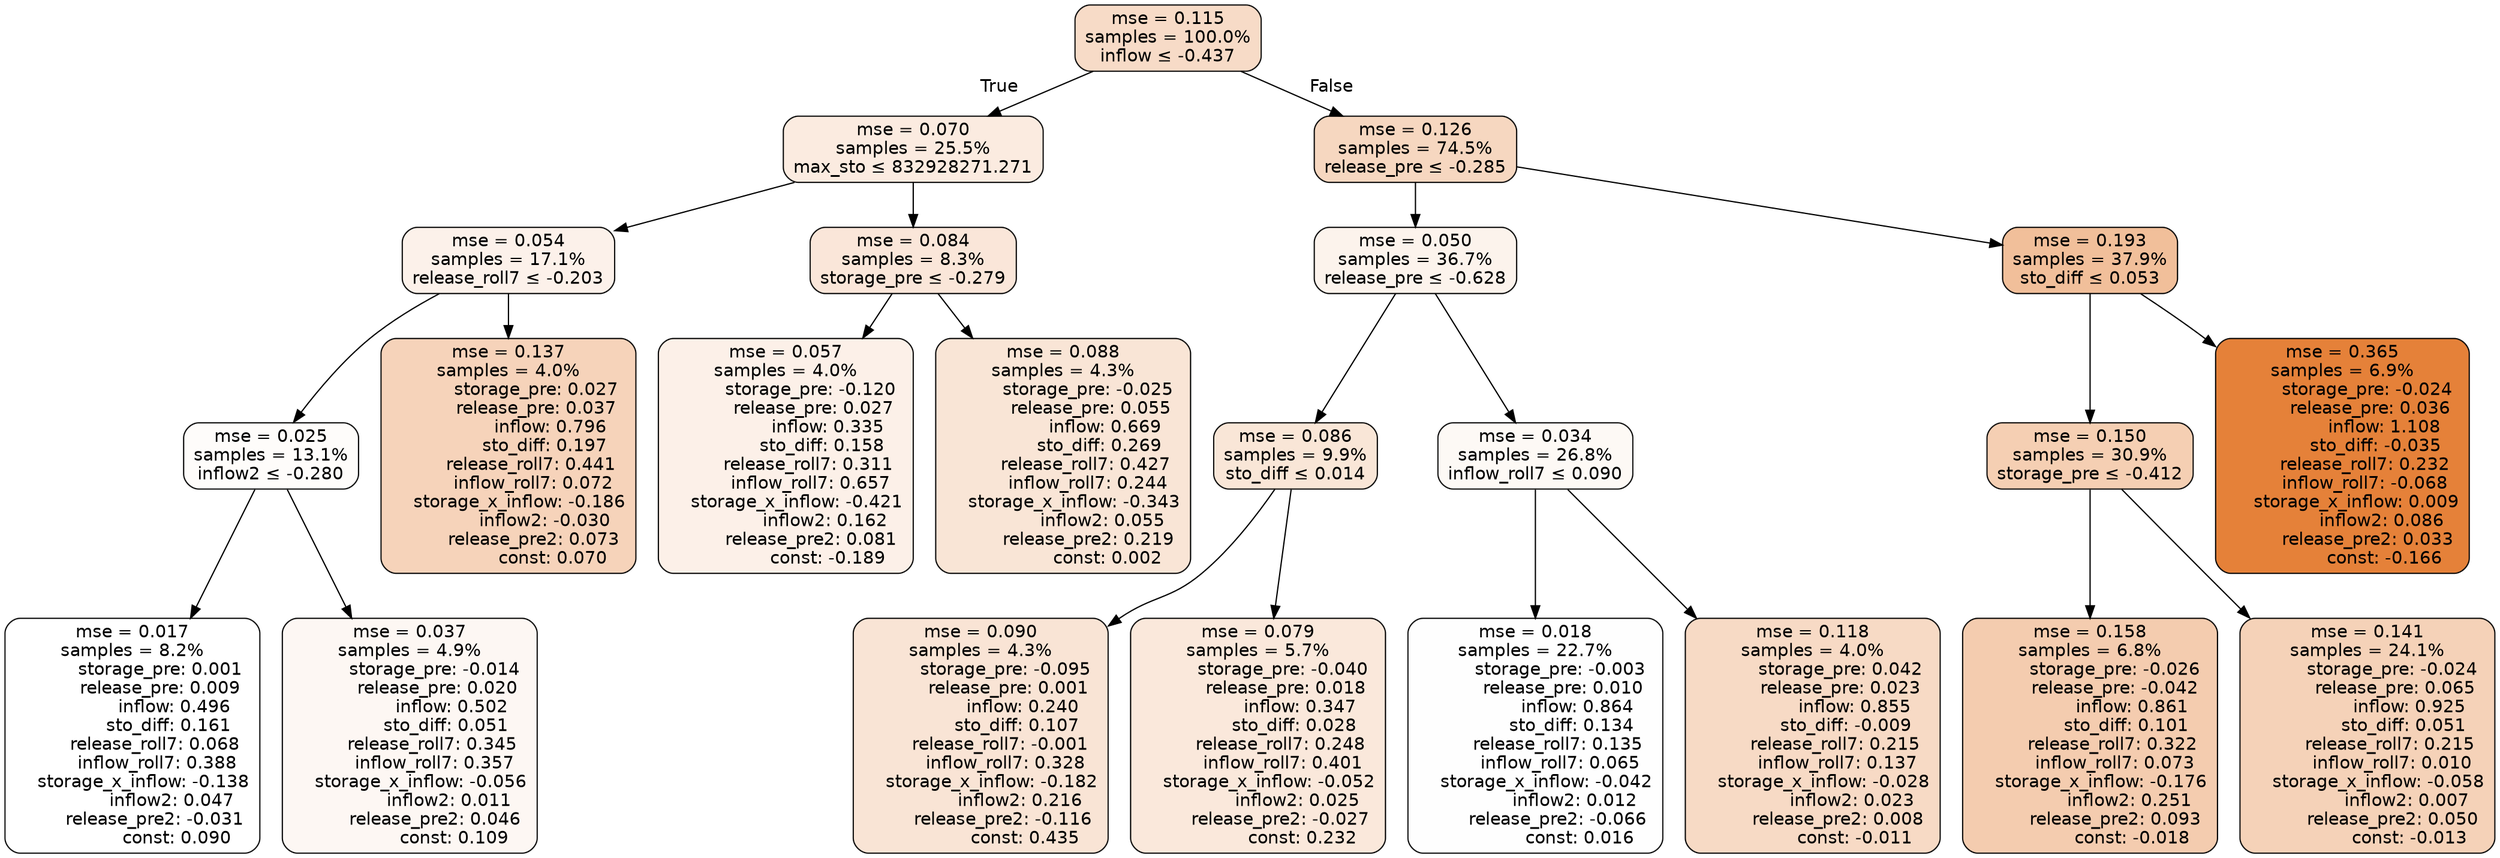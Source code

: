 digraph tree {
bgcolor="transparent"
node [shape=rectangle, style="filled, rounded", color="black", fontname=helvetica] ;
edge [fontname=helvetica] ;
	"0" [label="mse = 0.115
samples = 100.0%
inflow &le; -0.437", fillcolor="#f7dbc7"]
	"1" [label="mse = 0.070
samples = 25.5%
max_sto &le; 832928271.271", fillcolor="#fbebe0"]
	"2" [label="mse = 0.054
samples = 17.1%
release_roll7 &le; -0.203", fillcolor="#fcf1ea"]
	"3" [label="mse = 0.025
samples = 13.1%
inflow2 &le; -0.280", fillcolor="#fefcfa"]
	"4" [label="mse = 0.017
samples = 8.2%
          storage_pre: 0.001
          release_pre: 0.009
               inflow: 0.496
             sto_diff: 0.161
        release_roll7: 0.068
         inflow_roll7: 0.388
    storage_x_inflow: -0.138
              inflow2: 0.047
        release_pre2: -0.031
                const: 0.090", fillcolor="#ffffff"]
	"5" [label="mse = 0.037
samples = 4.9%
         storage_pre: -0.014
          release_pre: 0.020
               inflow: 0.502
             sto_diff: 0.051
        release_roll7: 0.345
         inflow_roll7: 0.357
    storage_x_inflow: -0.056
              inflow2: 0.011
         release_pre2: 0.046
                const: 0.109", fillcolor="#fdf7f3"]
	"6" [label="mse = 0.137
samples = 4.0%
          storage_pre: 0.027
          release_pre: 0.037
               inflow: 0.796
             sto_diff: 0.197
        release_roll7: 0.441
         inflow_roll7: 0.072
    storage_x_inflow: -0.186
             inflow2: -0.030
         release_pre2: 0.073
                const: 0.070", fillcolor="#f6d3ba"]
	"7" [label="mse = 0.084
samples = 8.3%
storage_pre &le; -0.279", fillcolor="#fae6d9"]
	"8" [label="mse = 0.057
samples = 4.0%
         storage_pre: -0.120
          release_pre: 0.027
               inflow: 0.335
             sto_diff: 0.158
        release_roll7: 0.311
         inflow_roll7: 0.657
    storage_x_inflow: -0.421
              inflow2: 0.162
         release_pre2: 0.081
               const: -0.189", fillcolor="#fcf0e8"]
	"9" [label="mse = 0.088
samples = 4.3%
         storage_pre: -0.025
          release_pre: 0.055
               inflow: 0.669
             sto_diff: 0.269
        release_roll7: 0.427
         inflow_roll7: 0.244
    storage_x_inflow: -0.343
              inflow2: 0.055
         release_pre2: 0.219
                const: 0.002", fillcolor="#f9e5d6"]
	"10" [label="mse = 0.126
samples = 74.5%
release_pre &le; -0.285", fillcolor="#f6d7c0"]
	"11" [label="mse = 0.050
samples = 36.7%
release_pre &le; -0.628", fillcolor="#fcf3ec"]
	"12" [label="mse = 0.086
samples = 9.9%
sto_diff &le; 0.014", fillcolor="#f9e6d7"]
	"13" [label="mse = 0.090
samples = 4.3%
         storage_pre: -0.095
          release_pre: 0.001
               inflow: 0.240
             sto_diff: 0.107
       release_roll7: -0.001
         inflow_roll7: 0.328
    storage_x_inflow: -0.182
              inflow2: 0.216
        release_pre2: -0.116
                const: 0.435", fillcolor="#f9e4d5"]
	"14" [label="mse = 0.079
samples = 5.7%
         storage_pre: -0.040
          release_pre: 0.018
               inflow: 0.347
             sto_diff: 0.028
        release_roll7: 0.248
         inflow_roll7: 0.401
    storage_x_inflow: -0.052
              inflow2: 0.025
        release_pre2: -0.027
                const: 0.232", fillcolor="#fae8db"]
	"15" [label="mse = 0.034
samples = 26.8%
inflow_roll7 &le; 0.090", fillcolor="#fdf9f5"]
	"16" [label="mse = 0.018
samples = 22.7%
         storage_pre: -0.003
          release_pre: 0.010
               inflow: 0.864
             sto_diff: 0.134
        release_roll7: 0.135
         inflow_roll7: 0.065
    storage_x_inflow: -0.042
              inflow2: 0.012
        release_pre2: -0.066
                const: 0.016", fillcolor="#fefefe"]
	"17" [label="mse = 0.118
samples = 4.0%
          storage_pre: 0.042
          release_pre: 0.023
               inflow: 0.855
            sto_diff: -0.009
        release_roll7: 0.215
         inflow_roll7: 0.137
    storage_x_inflow: -0.028
              inflow2: 0.023
         release_pre2: 0.008
               const: -0.011", fillcolor="#f7dac5"]
	"18" [label="mse = 0.193
samples = 37.9%
sto_diff &le; 0.053", fillcolor="#f1bf9a"]
	"19" [label="mse = 0.150
samples = 30.9%
storage_pre &le; -0.412", fillcolor="#f5cfb3"]
	"20" [label="mse = 0.158
samples = 6.8%
         storage_pre: -0.026
         release_pre: -0.042
               inflow: 0.861
             sto_diff: 0.101
        release_roll7: 0.322
         inflow_roll7: 0.073
    storage_x_inflow: -0.176
              inflow2: 0.251
         release_pre2: 0.093
               const: -0.018", fillcolor="#f4ccaf"]
	"21" [label="mse = 0.141
samples = 24.1%
         storage_pre: -0.024
          release_pre: 0.065
               inflow: 0.925
             sto_diff: 0.051
        release_roll7: 0.215
         inflow_roll7: 0.010
    storage_x_inflow: -0.058
              inflow2: 0.007
         release_pre2: 0.050
               const: -0.013", fillcolor="#f5d2b8"]
	"22" [label="mse = 0.365
samples = 6.9%
         storage_pre: -0.024
          release_pre: 0.036
               inflow: 1.108
            sto_diff: -0.035
        release_roll7: 0.232
        inflow_roll7: -0.068
     storage_x_inflow: 0.009
              inflow2: 0.086
         release_pre2: 0.033
               const: -0.166", fillcolor="#e58139"]

	"0" -> "1" [labeldistance=2.5, labelangle=45, headlabel="True"]
	"1" -> "2"
	"2" -> "3"
	"3" -> "4"
	"3" -> "5"
	"2" -> "6"
	"1" -> "7"
	"7" -> "8"
	"7" -> "9"
	"0" -> "10" [labeldistance=2.5, labelangle=-45, headlabel="False"]
	"10" -> "11"
	"11" -> "12"
	"12" -> "13"
	"12" -> "14"
	"11" -> "15"
	"15" -> "16"
	"15" -> "17"
	"10" -> "18"
	"18" -> "19"
	"19" -> "20"
	"19" -> "21"
	"18" -> "22"
}
